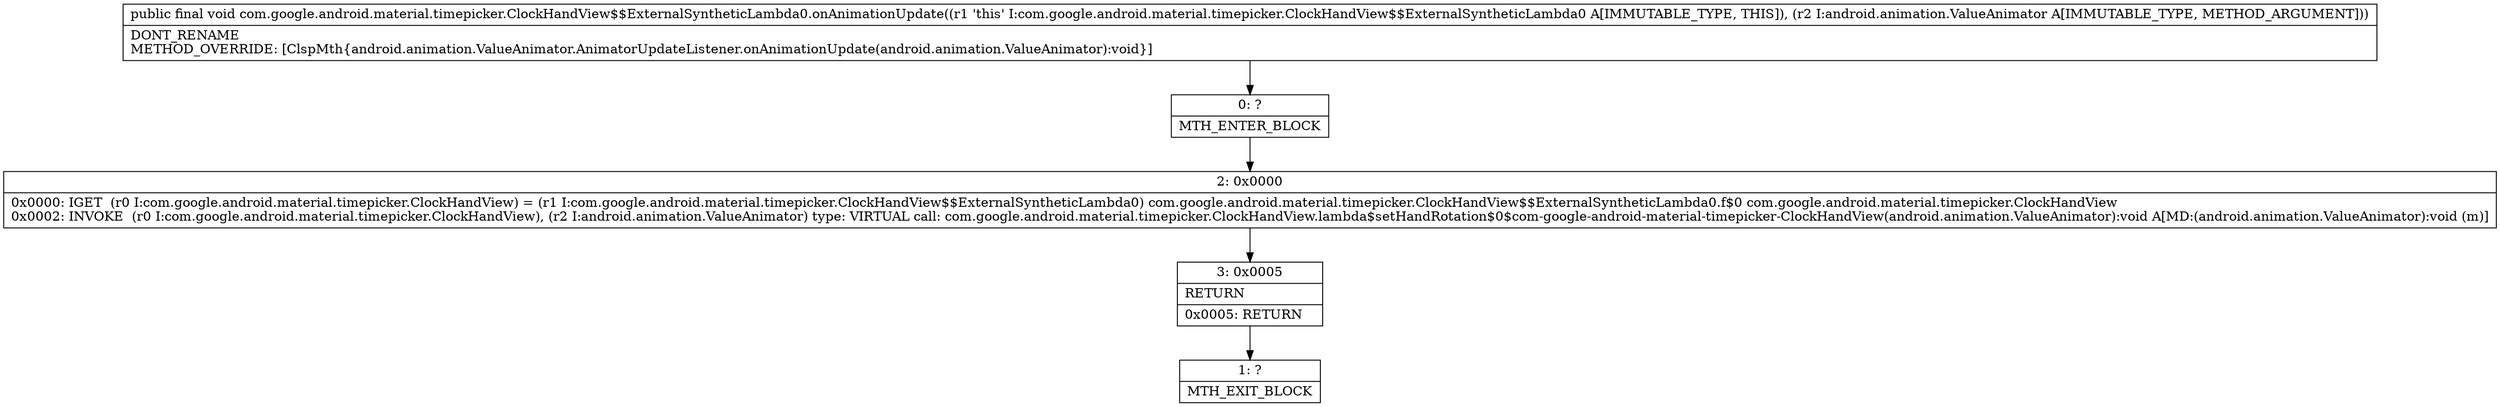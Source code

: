 digraph "CFG forcom.google.android.material.timepicker.ClockHandView$$ExternalSyntheticLambda0.onAnimationUpdate(Landroid\/animation\/ValueAnimator;)V" {
Node_0 [shape=record,label="{0\:\ ?|MTH_ENTER_BLOCK\l}"];
Node_2 [shape=record,label="{2\:\ 0x0000|0x0000: IGET  (r0 I:com.google.android.material.timepicker.ClockHandView) = (r1 I:com.google.android.material.timepicker.ClockHandView$$ExternalSyntheticLambda0) com.google.android.material.timepicker.ClockHandView$$ExternalSyntheticLambda0.f$0 com.google.android.material.timepicker.ClockHandView \l0x0002: INVOKE  (r0 I:com.google.android.material.timepicker.ClockHandView), (r2 I:android.animation.ValueAnimator) type: VIRTUAL call: com.google.android.material.timepicker.ClockHandView.lambda$setHandRotation$0$com\-google\-android\-material\-timepicker\-ClockHandView(android.animation.ValueAnimator):void A[MD:(android.animation.ValueAnimator):void (m)]\l}"];
Node_3 [shape=record,label="{3\:\ 0x0005|RETURN\l|0x0005: RETURN   \l}"];
Node_1 [shape=record,label="{1\:\ ?|MTH_EXIT_BLOCK\l}"];
MethodNode[shape=record,label="{public final void com.google.android.material.timepicker.ClockHandView$$ExternalSyntheticLambda0.onAnimationUpdate((r1 'this' I:com.google.android.material.timepicker.ClockHandView$$ExternalSyntheticLambda0 A[IMMUTABLE_TYPE, THIS]), (r2 I:android.animation.ValueAnimator A[IMMUTABLE_TYPE, METHOD_ARGUMENT]))  | DONT_RENAME\lMETHOD_OVERRIDE: [ClspMth\{android.animation.ValueAnimator.AnimatorUpdateListener.onAnimationUpdate(android.animation.ValueAnimator):void\}]\l}"];
MethodNode -> Node_0;Node_0 -> Node_2;
Node_2 -> Node_3;
Node_3 -> Node_1;
}

